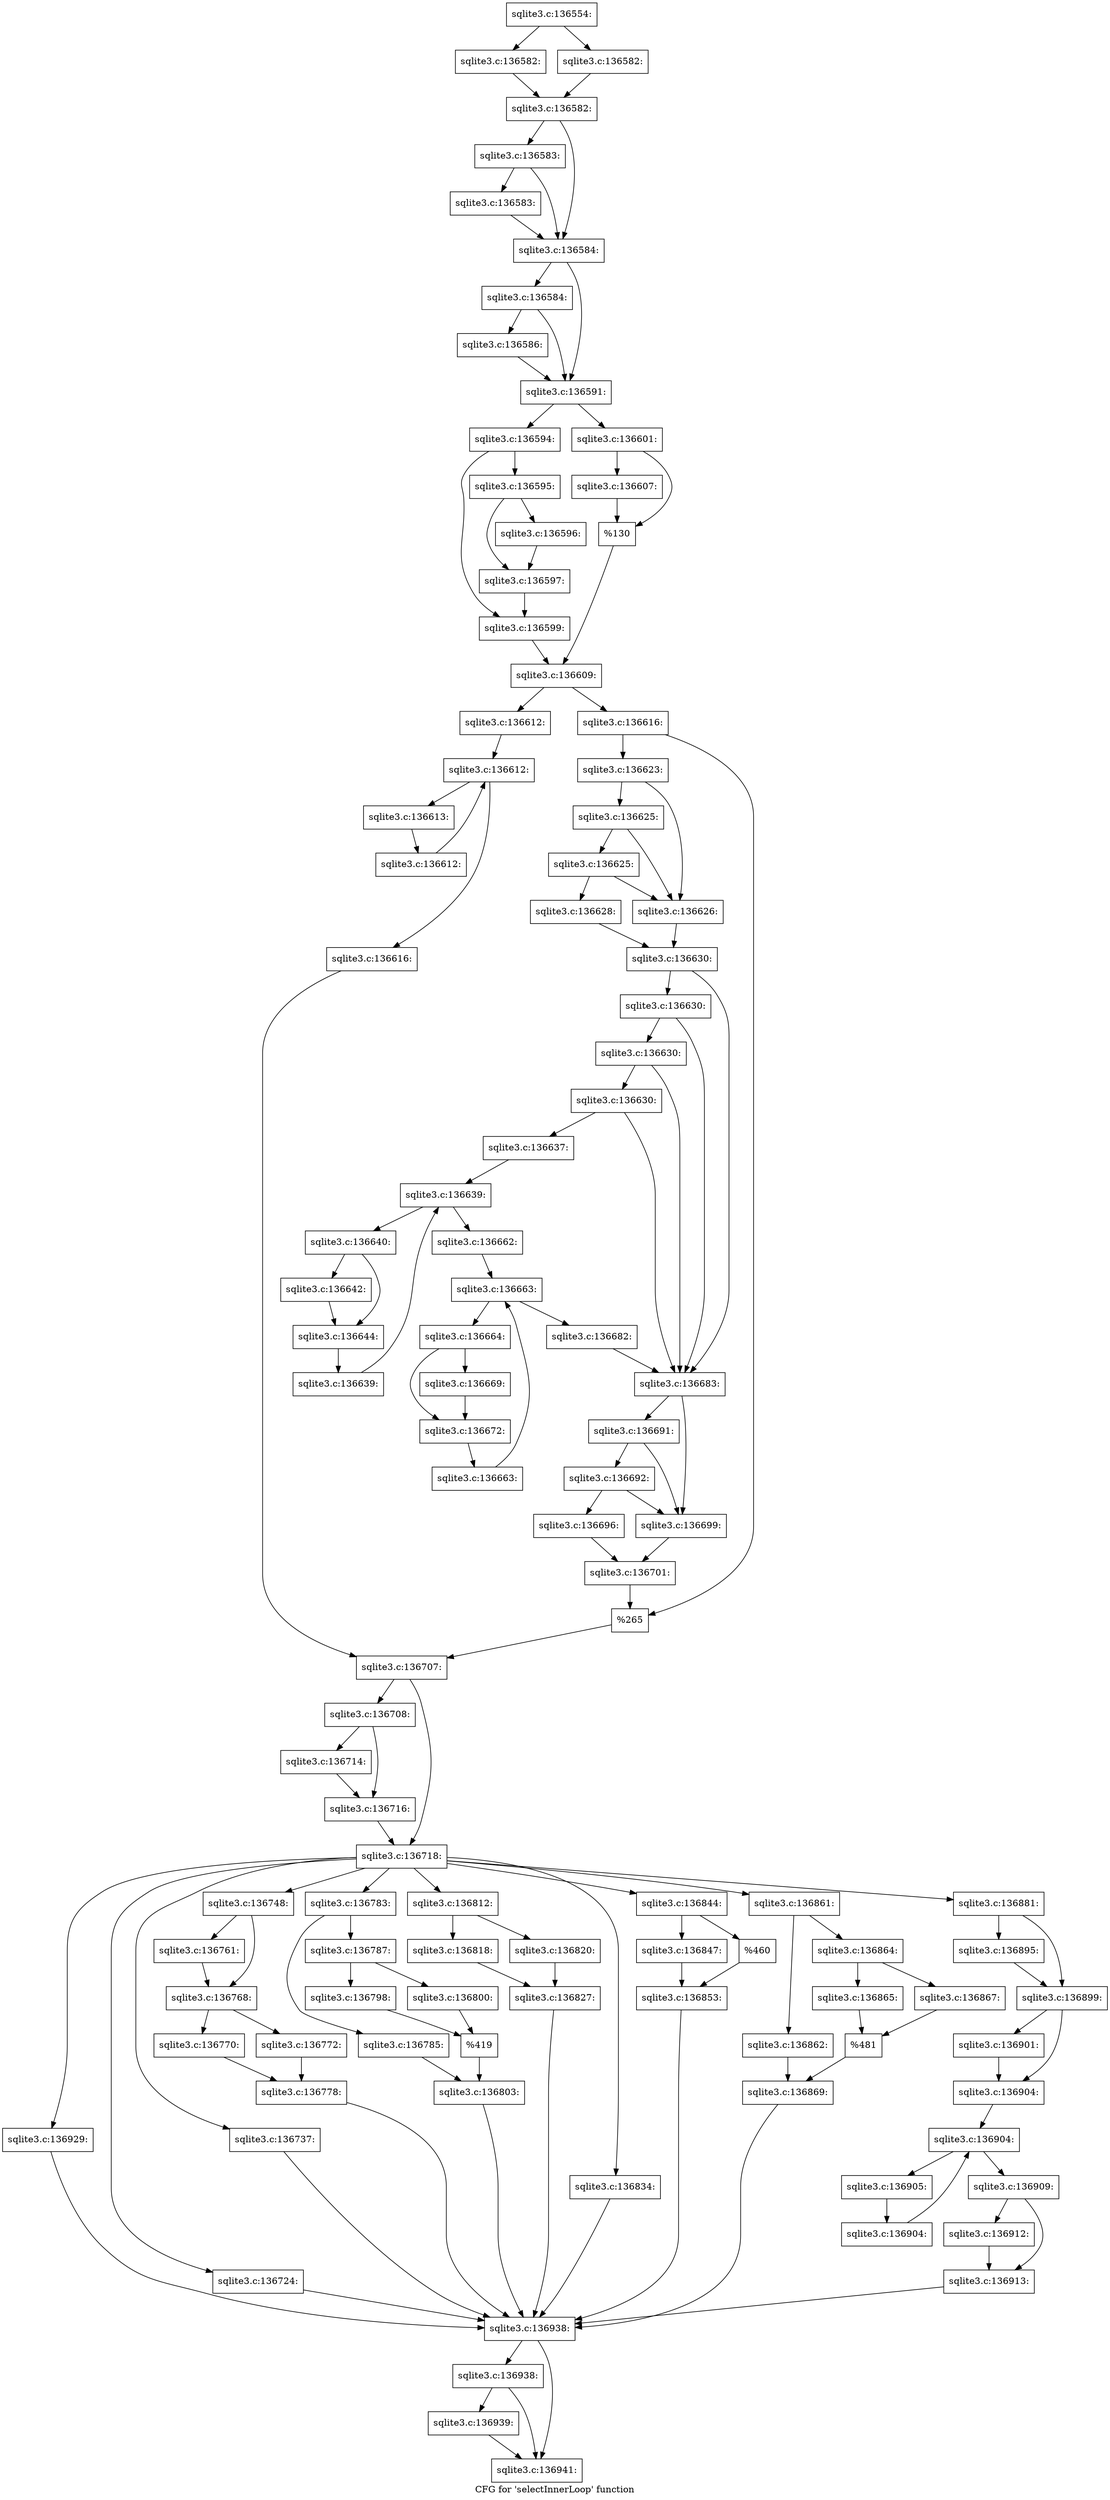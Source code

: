 digraph "CFG for 'selectInnerLoop' function" {
	label="CFG for 'selectInnerLoop' function";

	Node0x55c0f9b49b90 [shape=record,label="{sqlite3.c:136554:}"];
	Node0x55c0f9b49b90 -> Node0x55c0f9b50320;
	Node0x55c0f9b49b90 -> Node0x55c0f9b50370;
	Node0x55c0f9b50320 [shape=record,label="{sqlite3.c:136582:}"];
	Node0x55c0f9b50320 -> Node0x55c0f9b503c0;
	Node0x55c0f9b50370 [shape=record,label="{sqlite3.c:136582:}"];
	Node0x55c0f9b50370 -> Node0x55c0f9b503c0;
	Node0x55c0f9b503c0 [shape=record,label="{sqlite3.c:136582:}"];
	Node0x55c0f9b503c0 -> Node0x55c0f9b50bc0;
	Node0x55c0f9b503c0 -> Node0x55c0f9b50b70;
	Node0x55c0f9b50bc0 [shape=record,label="{sqlite3.c:136583:}"];
	Node0x55c0f9b50bc0 -> Node0x55c0f9b50b20;
	Node0x55c0f9b50bc0 -> Node0x55c0f9b50b70;
	Node0x55c0f9b50b20 [shape=record,label="{sqlite3.c:136583:}"];
	Node0x55c0f9b50b20 -> Node0x55c0f9b50b70;
	Node0x55c0f9b50b70 [shape=record,label="{sqlite3.c:136584:}"];
	Node0x55c0f9b50b70 -> Node0x55c0f9b514c0;
	Node0x55c0f9b50b70 -> Node0x55c0f9b51470;
	Node0x55c0f9b514c0 [shape=record,label="{sqlite3.c:136584:}"];
	Node0x55c0f9b514c0 -> Node0x55c0f9b51470;
	Node0x55c0f9b514c0 -> Node0x55c0f9b51420;
	Node0x55c0f9b51420 [shape=record,label="{sqlite3.c:136586:}"];
	Node0x55c0f9b51420 -> Node0x55c0f9b51470;
	Node0x55c0f9b51470 [shape=record,label="{sqlite3.c:136591:}"];
	Node0x55c0f9b51470 -> Node0x55c0f9b52440;
	Node0x55c0f9b51470 -> Node0x55c0f9b524e0;
	Node0x55c0f9b52440 [shape=record,label="{sqlite3.c:136594:}"];
	Node0x55c0f9b52440 -> Node0x55c0f9b52a50;
	Node0x55c0f9b52440 -> Node0x55c0f9b52aa0;
	Node0x55c0f9b52a50 [shape=record,label="{sqlite3.c:136595:}"];
	Node0x55c0f9b52a50 -> Node0x55c0f9b53210;
	Node0x55c0f9b52a50 -> Node0x55c0f9b531c0;
	Node0x55c0f9b531c0 [shape=record,label="{sqlite3.c:136596:}"];
	Node0x55c0f9b531c0 -> Node0x55c0f9b53210;
	Node0x55c0f9b53210 [shape=record,label="{sqlite3.c:136597:}"];
	Node0x55c0f9b53210 -> Node0x55c0f9b52aa0;
	Node0x55c0f9b52aa0 [shape=record,label="{sqlite3.c:136599:}"];
	Node0x55c0f9b52aa0 -> Node0x55c0f9b52490;
	Node0x55c0f9b524e0 [shape=record,label="{sqlite3.c:136601:}"];
	Node0x55c0f9b524e0 -> Node0x55c0f9b54920;
	Node0x55c0f9b524e0 -> Node0x55c0f9b54970;
	Node0x55c0f9b54920 [shape=record,label="{sqlite3.c:136607:}"];
	Node0x55c0f9b54920 -> Node0x55c0f9b54970;
	Node0x55c0f9b54970 [shape=record,label="{%130}"];
	Node0x55c0f9b54970 -> Node0x55c0f9b52490;
	Node0x55c0f9b52490 [shape=record,label="{sqlite3.c:136609:}"];
	Node0x55c0f9b52490 -> Node0x55c0f9b55e00;
	Node0x55c0f9b52490 -> Node0x55c0f9b55ea0;
	Node0x55c0f9b55e00 [shape=record,label="{sqlite3.c:136612:}"];
	Node0x55c0f9b55e00 -> Node0x55c0f9b563f0;
	Node0x55c0f9b563f0 [shape=record,label="{sqlite3.c:136612:}"];
	Node0x55c0f9b563f0 -> Node0x55c0f9b565a0;
	Node0x55c0f9b563f0 -> Node0x55c0f9b56240;
	Node0x55c0f9b565a0 [shape=record,label="{sqlite3.c:136613:}"];
	Node0x55c0f9b565a0 -> Node0x55c0f9b56510;
	Node0x55c0f9b56510 [shape=record,label="{sqlite3.c:136612:}"];
	Node0x55c0f9b56510 -> Node0x55c0f9b563f0;
	Node0x55c0f9b56240 [shape=record,label="{sqlite3.c:136616:}"];
	Node0x55c0f9b56240 -> Node0x55c0f9b55e50;
	Node0x55c0f9b55ea0 [shape=record,label="{sqlite3.c:136616:}"];
	Node0x55c0f9b55ea0 -> Node0x55c0f9b56d50;
	Node0x55c0f9b55ea0 -> Node0x55c0f9b579f0;
	Node0x55c0f9b56d50 [shape=record,label="{sqlite3.c:136623:}"];
	Node0x55c0f9b56d50 -> Node0x55c0f9b58370;
	Node0x55c0f9b56d50 -> Node0x55c0f9b584e0;
	Node0x55c0f9b584e0 [shape=record,label="{sqlite3.c:136625:}"];
	Node0x55c0f9b584e0 -> Node0x55c0f9b58370;
	Node0x55c0f9b584e0 -> Node0x55c0f9b58460;
	Node0x55c0f9b58460 [shape=record,label="{sqlite3.c:136625:}"];
	Node0x55c0f9b58460 -> Node0x55c0f9b58370;
	Node0x55c0f9b58460 -> Node0x55c0f9b58410;
	Node0x55c0f9b58370 [shape=record,label="{sqlite3.c:136626:}"];
	Node0x55c0f9b58370 -> Node0x55c0f9b583c0;
	Node0x55c0f9b58410 [shape=record,label="{sqlite3.c:136628:}"];
	Node0x55c0f9b58410 -> Node0x55c0f9b583c0;
	Node0x55c0f9b583c0 [shape=record,label="{sqlite3.c:136630:}"];
	Node0x55c0f9b583c0 -> Node0x55c0f9b59350;
	Node0x55c0f9b583c0 -> Node0x55c0f9b59200;
	Node0x55c0f9b59350 [shape=record,label="{sqlite3.c:136630:}"];
	Node0x55c0f9b59350 -> Node0x55c0f9b592d0;
	Node0x55c0f9b59350 -> Node0x55c0f9b59200;
	Node0x55c0f9b592d0 [shape=record,label="{sqlite3.c:136630:}"];
	Node0x55c0f9b592d0 -> Node0x55c0f9b59250;
	Node0x55c0f9b592d0 -> Node0x55c0f9b59200;
	Node0x55c0f9b59250 [shape=record,label="{sqlite3.c:136630:}"];
	Node0x55c0f9b59250 -> Node0x55c0f9b591b0;
	Node0x55c0f9b59250 -> Node0x55c0f9b59200;
	Node0x55c0f9b591b0 [shape=record,label="{sqlite3.c:136637:}"];
	Node0x55c0f9b591b0 -> Node0x55c0f9b5a420;
	Node0x55c0f9b5a420 [shape=record,label="{sqlite3.c:136639:}"];
	Node0x55c0f9b5a420 -> Node0x55c0f9b5a640;
	Node0x55c0f9b5a420 -> Node0x55c0f9b5a0a0;
	Node0x55c0f9b5a640 [shape=record,label="{sqlite3.c:136640:}"];
	Node0x55c0f9b5a640 -> Node0x55c0f9b5b000;
	Node0x55c0f9b5a640 -> Node0x55c0f9b5b050;
	Node0x55c0f9b5b000 [shape=record,label="{sqlite3.c:136642:}"];
	Node0x55c0f9b5b000 -> Node0x55c0f9b5b050;
	Node0x55c0f9b5b050 [shape=record,label="{sqlite3.c:136644:}"];
	Node0x55c0f9b5b050 -> Node0x55c0f9b5a5b0;
	Node0x55c0f9b5a5b0 [shape=record,label="{sqlite3.c:136639:}"];
	Node0x55c0f9b5a5b0 -> Node0x55c0f9b5a420;
	Node0x55c0f9b5a0a0 [shape=record,label="{sqlite3.c:136662:}"];
	Node0x55c0f9b5a0a0 -> Node0x55c0f9b5d2a0;
	Node0x55c0f9b5d2a0 [shape=record,label="{sqlite3.c:136663:}"];
	Node0x55c0f9b5d2a0 -> Node0x55c0f9b5d4c0;
	Node0x55c0f9b5d2a0 -> Node0x55c0f9b5d0f0;
	Node0x55c0f9b5d4c0 [shape=record,label="{sqlite3.c:136664:}"];
	Node0x55c0f9b5d4c0 -> Node0x55c0f9b5daa0;
	Node0x55c0f9b5d4c0 -> Node0x55c0f9b5daf0;
	Node0x55c0f9b5daa0 [shape=record,label="{sqlite3.c:136669:}"];
	Node0x55c0f9b5daa0 -> Node0x55c0f9b5daf0;
	Node0x55c0f9b5daf0 [shape=record,label="{sqlite3.c:136672:}"];
	Node0x55c0f9b5daf0 -> Node0x55c0f9b5d430;
	Node0x55c0f9b5d430 [shape=record,label="{sqlite3.c:136663:}"];
	Node0x55c0f9b5d430 -> Node0x55c0f9b5d2a0;
	Node0x55c0f9b5d0f0 [shape=record,label="{sqlite3.c:136682:}"];
	Node0x55c0f9b5d0f0 -> Node0x55c0f9b59200;
	Node0x55c0f9b59200 [shape=record,label="{sqlite3.c:136683:}"];
	Node0x55c0f9b59200 -> Node0x55c0f9b5f320;
	Node0x55c0f9b59200 -> Node0x55c0f9b5f250;
	Node0x55c0f9b5f320 [shape=record,label="{sqlite3.c:136691:}"];
	Node0x55c0f9b5f320 -> Node0x55c0f9b5f2a0;
	Node0x55c0f9b5f320 -> Node0x55c0f9b5f250;
	Node0x55c0f9b5f2a0 [shape=record,label="{sqlite3.c:136692:}"];
	Node0x55c0f9b5f2a0 -> Node0x55c0f9b5f1b0;
	Node0x55c0f9b5f2a0 -> Node0x55c0f9b5f250;
	Node0x55c0f9b5f1b0 [shape=record,label="{sqlite3.c:136696:}"];
	Node0x55c0f9b5f1b0 -> Node0x55c0f9b5f200;
	Node0x55c0f9b5f250 [shape=record,label="{sqlite3.c:136699:}"];
	Node0x55c0f9b5f250 -> Node0x55c0f9b5f200;
	Node0x55c0f9b5f200 [shape=record,label="{sqlite3.c:136701:}"];
	Node0x55c0f9b5f200 -> Node0x55c0f9b579f0;
	Node0x55c0f9b579f0 [shape=record,label="{%265}"];
	Node0x55c0f9b579f0 -> Node0x55c0f9b55e50;
	Node0x55c0f9b55e50 [shape=record,label="{sqlite3.c:136707:}"];
	Node0x55c0f9b55e50 -> Node0x55c0f63a1090;
	Node0x55c0f9b55e50 -> Node0x55c0f9b60a40;
	Node0x55c0f63a1090 [shape=record,label="{sqlite3.c:136708:}"];
	Node0x55c0f63a1090 -> Node0x55c0f63a5280;
	Node0x55c0f63a1090 -> Node0x55c0f9b61f90;
	Node0x55c0f63a5280 [shape=record,label="{sqlite3.c:136714:}"];
	Node0x55c0f63a5280 -> Node0x55c0f9b61f90;
	Node0x55c0f9b61f90 [shape=record,label="{sqlite3.c:136716:}"];
	Node0x55c0f9b61f90 -> Node0x55c0f9b60a40;
	Node0x55c0f9b60a40 [shape=record,label="{sqlite3.c:136718:}"];
	Node0x55c0f9b60a40 -> Node0x55c0f9b630d0;
	Node0x55c0f9b60a40 -> Node0x55c0f9b634b0;
	Node0x55c0f9b60a40 -> Node0x55c0f9b63da0;
	Node0x55c0f9b60a40 -> Node0x55c0f9b64a50;
	Node0x55c0f9b60a40 -> Node0x55c0f9b68820;
	Node0x55c0f9b60a40 -> Node0x55c0f9b6bd60;
	Node0x55c0f9b60a40 -> Node0x55c0f9b6ddc0;
	Node0x55c0f9b60a40 -> Node0x55c0f9b6ec70;
	Node0x55c0f9b60a40 -> Node0x55c0f9b6f5d0;
	Node0x55c0f9b60a40 -> Node0x55c0f9b71d60;
	Node0x55c0f9b634b0 [shape=record,label="{sqlite3.c:136724:}"];
	Node0x55c0f9b634b0 -> Node0x55c0f9b62fe0;
	Node0x55c0f9b63da0 [shape=record,label="{sqlite3.c:136737:}"];
	Node0x55c0f9b63da0 -> Node0x55c0f9b62fe0;
	Node0x55c0f9b64a50 [shape=record,label="{sqlite3.c:136748:}"];
	Node0x55c0f9b64a50 -> Node0x55c0f9b65810;
	Node0x55c0f9b64a50 -> Node0x55c0f9b65a20;
	Node0x55c0f9b65810 [shape=record,label="{sqlite3.c:136761:}"];
	Node0x55c0f9b65810 -> Node0x55c0f9b65a20;
	Node0x55c0f9b65a20 [shape=record,label="{sqlite3.c:136768:}"];
	Node0x55c0f9b65a20 -> Node0x55c0f9b66700;
	Node0x55c0f9b65a20 -> Node0x55c0f9b67060;
	Node0x55c0f9b66700 [shape=record,label="{sqlite3.c:136770:}"];
	Node0x55c0f9b66700 -> Node0x55c0f9b67010;
	Node0x55c0f9b67060 [shape=record,label="{sqlite3.c:136772:}"];
	Node0x55c0f9b67060 -> Node0x55c0f9b67010;
	Node0x55c0f9b67010 [shape=record,label="{sqlite3.c:136778:}"];
	Node0x55c0f9b67010 -> Node0x55c0f9b62fe0;
	Node0x55c0f9b68820 [shape=record,label="{sqlite3.c:136783:}"];
	Node0x55c0f9b68820 -> Node0x55c0f9b69440;
	Node0x55c0f9b68820 -> Node0x55c0f9b694e0;
	Node0x55c0f9b69440 [shape=record,label="{sqlite3.c:136785:}"];
	Node0x55c0f9b69440 -> Node0x55c0f9b69490;
	Node0x55c0f9b694e0 [shape=record,label="{sqlite3.c:136787:}"];
	Node0x55c0f9b694e0 -> Node0x55c0f9b6b520;
	Node0x55c0f9b694e0 -> Node0x55c0f9b6b780;
	Node0x55c0f9b6b520 [shape=record,label="{sqlite3.c:136798:}"];
	Node0x55c0f9b6b520 -> Node0x55c0f9b6b730;
	Node0x55c0f9b6b780 [shape=record,label="{sqlite3.c:136800:}"];
	Node0x55c0f9b6b780 -> Node0x55c0f9b6b730;
	Node0x55c0f9b6b730 [shape=record,label="{%419}"];
	Node0x55c0f9b6b730 -> Node0x55c0f9b69490;
	Node0x55c0f9b69490 [shape=record,label="{sqlite3.c:136803:}"];
	Node0x55c0f9b69490 -> Node0x55c0f9b62fe0;
	Node0x55c0f9b6bd60 [shape=record,label="{sqlite3.c:136812:}"];
	Node0x55c0f9b6bd60 -> Node0x55c0f9b6c8b0;
	Node0x55c0f9b6bd60 -> Node0x55c0f9b6c950;
	Node0x55c0f9b6c8b0 [shape=record,label="{sqlite3.c:136818:}"];
	Node0x55c0f9b6c8b0 -> Node0x55c0f9b6c900;
	Node0x55c0f9b6c950 [shape=record,label="{sqlite3.c:136820:}"];
	Node0x55c0f9b6c950 -> Node0x55c0f9b6c900;
	Node0x55c0f9b6c900 [shape=record,label="{sqlite3.c:136827:}"];
	Node0x55c0f9b6c900 -> Node0x55c0f9b62fe0;
	Node0x55c0f9b6ddc0 [shape=record,label="{sqlite3.c:136834:}"];
	Node0x55c0f9b6ddc0 -> Node0x55c0f9b62fe0;
	Node0x55c0f9b6ec70 [shape=record,label="{sqlite3.c:136844:}"];
	Node0x55c0f9b6ec70 -> Node0x55c0f9b6edd0;
	Node0x55c0f9b6ec70 -> Node0x55c0f9b6ee70;
	Node0x55c0f9b6edd0 [shape=record,label="{sqlite3.c:136847:}"];
	Node0x55c0f9b6edd0 -> Node0x55c0f9b6ee20;
	Node0x55c0f9b6ee70 [shape=record,label="{%460}"];
	Node0x55c0f9b6ee70 -> Node0x55c0f9b6ee20;
	Node0x55c0f9b6ee20 [shape=record,label="{sqlite3.c:136853:}"];
	Node0x55c0f9b6ee20 -> Node0x55c0f9b62fe0;
	Node0x55c0f9b6f5d0 [shape=record,label="{sqlite3.c:136861:}"];
	Node0x55c0f9b6f5d0 -> Node0x55c0f9b70450;
	Node0x55c0f9b6f5d0 -> Node0x55c0f9b704f0;
	Node0x55c0f9b70450 [shape=record,label="{sqlite3.c:136862:}"];
	Node0x55c0f9b70450 -> Node0x55c0f9b704a0;
	Node0x55c0f9b704f0 [shape=record,label="{sqlite3.c:136864:}"];
	Node0x55c0f9b704f0 -> Node0x55c0f9b70c20;
	Node0x55c0f9b704f0 -> Node0x55c0f9b70f90;
	Node0x55c0f9b70c20 [shape=record,label="{sqlite3.c:136865:}"];
	Node0x55c0f9b70c20 -> Node0x55c0f9b70f40;
	Node0x55c0f9b70f90 [shape=record,label="{sqlite3.c:136867:}"];
	Node0x55c0f9b70f90 -> Node0x55c0f9b70f40;
	Node0x55c0f9b70f40 [shape=record,label="{%481}"];
	Node0x55c0f9b70f40 -> Node0x55c0f9b704a0;
	Node0x55c0f9b704a0 [shape=record,label="{sqlite3.c:136869:}"];
	Node0x55c0f9b704a0 -> Node0x55c0f9b62fe0;
	Node0x55c0f9b71d60 [shape=record,label="{sqlite3.c:136881:}"];
	Node0x55c0f9b71d60 -> Node0x55c0f9b74120;
	Node0x55c0f9b71d60 -> Node0x55c0f9b74170;
	Node0x55c0f9b74120 [shape=record,label="{sqlite3.c:136895:}"];
	Node0x55c0f9b74120 -> Node0x55c0f9b74170;
	Node0x55c0f9b74170 [shape=record,label="{sqlite3.c:136899:}"];
	Node0x55c0f9b74170 -> Node0x55c0f9b748d0;
	Node0x55c0f9b74170 -> Node0x55c0f9b75090;
	Node0x55c0f9b748d0 [shape=record,label="{sqlite3.c:136901:}"];
	Node0x55c0f9b748d0 -> Node0x55c0f9b75090;
	Node0x55c0f9b75090 [shape=record,label="{sqlite3.c:136904:}"];
	Node0x55c0f9b75090 -> Node0x55c0f9b75c60;
	Node0x55c0f9b75c60 [shape=record,label="{sqlite3.c:136904:}"];
	Node0x55c0f9b75c60 -> Node0x55c0f9b75e80;
	Node0x55c0f9b75c60 -> Node0x55c0f9b75ab0;
	Node0x55c0f9b75e80 [shape=record,label="{sqlite3.c:136905:}"];
	Node0x55c0f9b75e80 -> Node0x55c0f9b75df0;
	Node0x55c0f9b75df0 [shape=record,label="{sqlite3.c:136904:}"];
	Node0x55c0f9b75df0 -> Node0x55c0f9b75c60;
	Node0x55c0f9b75ab0 [shape=record,label="{sqlite3.c:136909:}"];
	Node0x55c0f9b75ab0 -> Node0x55c0f9b77aa0;
	Node0x55c0f9b75ab0 -> Node0x55c0f9b78260;
	Node0x55c0f9b77aa0 [shape=record,label="{sqlite3.c:136912:}"];
	Node0x55c0f9b77aa0 -> Node0x55c0f9b78260;
	Node0x55c0f9b78260 [shape=record,label="{sqlite3.c:136913:}"];
	Node0x55c0f9b78260 -> Node0x55c0f9b62fe0;
	Node0x55c0f9b630d0 [shape=record,label="{sqlite3.c:136929:}"];
	Node0x55c0f9b630d0 -> Node0x55c0f9b62fe0;
	Node0x55c0f9b62fe0 [shape=record,label="{sqlite3.c:136938:}"];
	Node0x55c0f9b62fe0 -> Node0x55c0f9b79180;
	Node0x55c0f9b62fe0 -> Node0x55c0f9b79130;
	Node0x55c0f9b79180 [shape=record,label="{sqlite3.c:136938:}"];
	Node0x55c0f9b79180 -> Node0x55c0f9b790e0;
	Node0x55c0f9b79180 -> Node0x55c0f9b79130;
	Node0x55c0f9b790e0 [shape=record,label="{sqlite3.c:136939:}"];
	Node0x55c0f9b790e0 -> Node0x55c0f9b79130;
	Node0x55c0f9b79130 [shape=record,label="{sqlite3.c:136941:}"];
}
